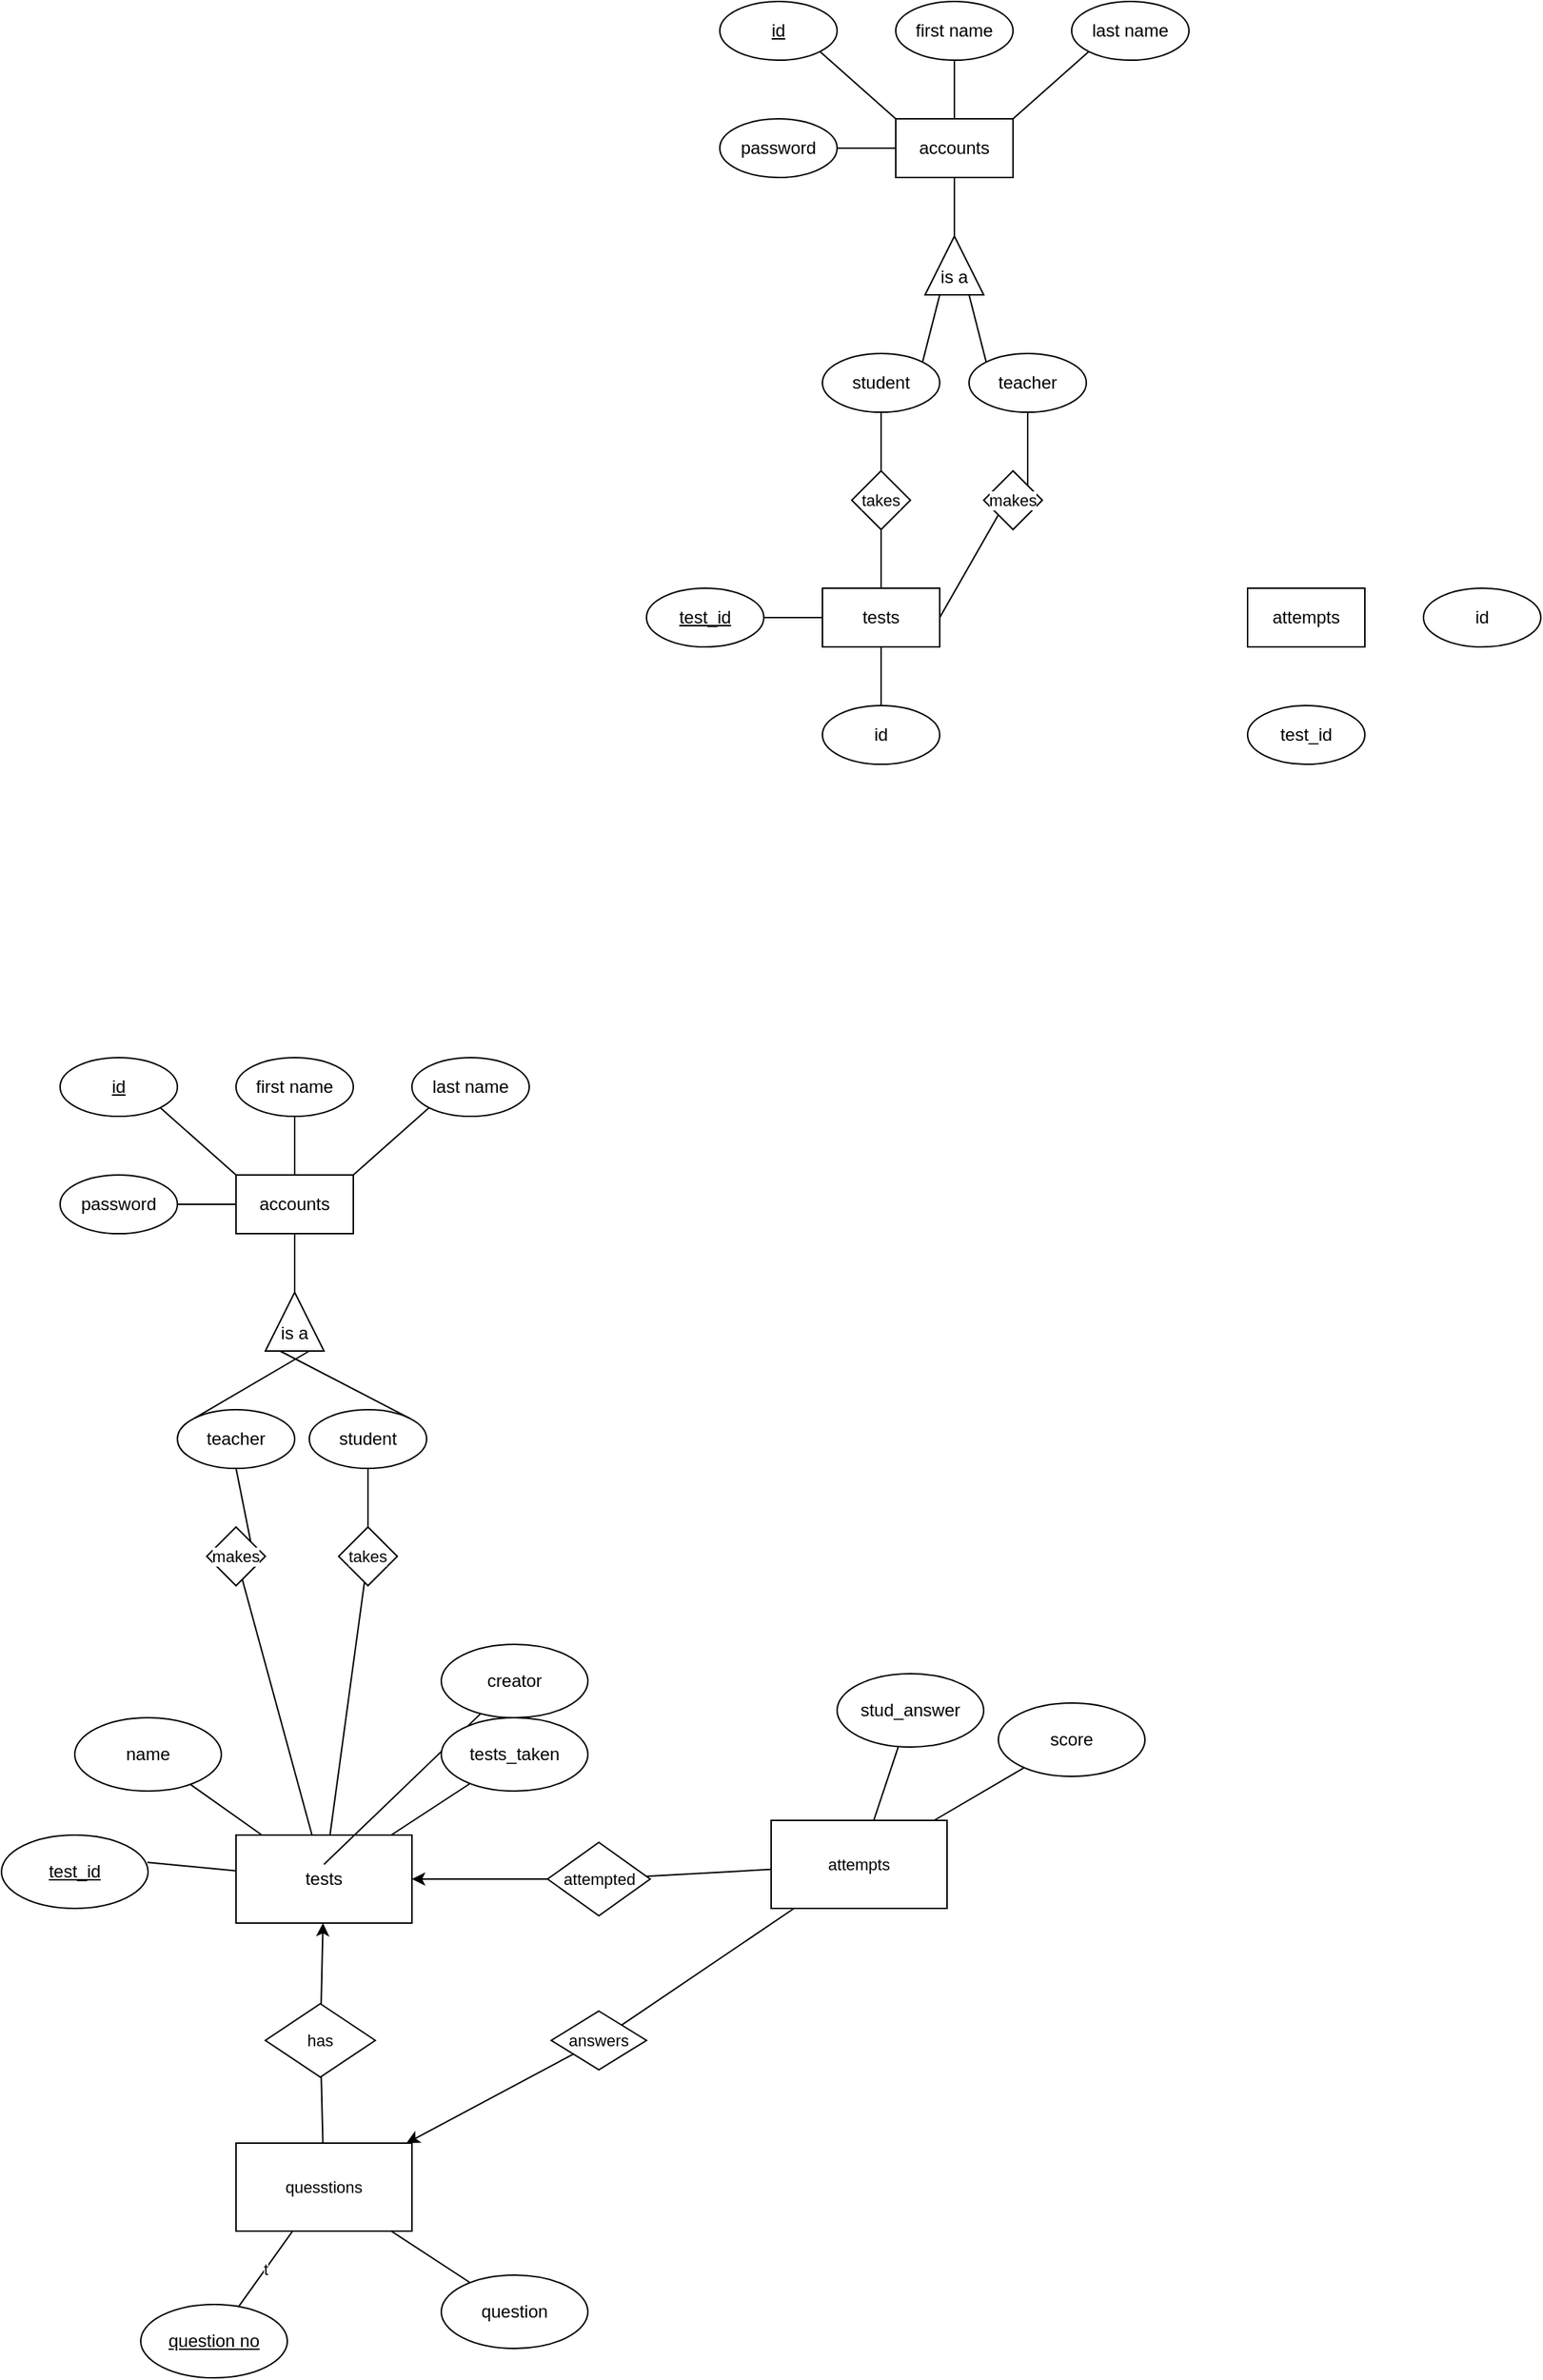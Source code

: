<mxfile>
    <diagram name="Page-1" id="jqU9jxVEnXfVnfZuGpku">
        <mxGraphModel dx="1561" dy="897" grid="1" gridSize="10" guides="1" tooltips="1" connect="1" arrows="1" fold="1" page="1" pageScale="1" pageWidth="850" pageHeight="1100" math="0" shadow="0">
            <root>
                <mxCell id="0"/>
                <mxCell id="1" parent="0"/>
                <mxCell id="iJpix580n_bBGXiEm7MX-1" value="accounts" style="rounded=0;whiteSpace=wrap;html=1;" parent="1" vertex="1">
                    <mxGeometry x="200" y="120" width="80" height="40" as="geometry"/>
                </mxCell>
                <mxCell id="iJpix580n_bBGXiEm7MX-2" value="&lt;u&gt;id&lt;/u&gt;" style="ellipse;whiteSpace=wrap;html=1;" parent="1" vertex="1">
                    <mxGeometry x="80" y="40" width="80" height="40" as="geometry"/>
                </mxCell>
                <mxCell id="iJpix580n_bBGXiEm7MX-3" value="first name" style="ellipse;whiteSpace=wrap;html=1;" parent="1" vertex="1">
                    <mxGeometry x="200" y="40" width="80" height="40" as="geometry"/>
                </mxCell>
                <mxCell id="iJpix580n_bBGXiEm7MX-4" value="last name" style="ellipse;whiteSpace=wrap;html=1;" parent="1" vertex="1">
                    <mxGeometry x="320" y="40" width="80" height="40" as="geometry"/>
                </mxCell>
                <mxCell id="iJpix580n_bBGXiEm7MX-5" value="password" style="ellipse;whiteSpace=wrap;html=1;" parent="1" vertex="1">
                    <mxGeometry x="80" y="120" width="80" height="40" as="geometry"/>
                </mxCell>
                <mxCell id="iJpix580n_bBGXiEm7MX-7" value="" style="endArrow=none;html=1;rounded=0;exitX=1;exitY=0.5;exitDx=0;exitDy=0;entryX=0;entryY=0.5;entryDx=0;entryDy=0;" parent="1" source="iJpix580n_bBGXiEm7MX-5" target="iJpix580n_bBGXiEm7MX-1" edge="1">
                    <mxGeometry width="50" height="50" relative="1" as="geometry">
                        <mxPoint x="180" y="240" as="sourcePoint"/>
                        <mxPoint x="230" y="190" as="targetPoint"/>
                    </mxGeometry>
                </mxCell>
                <mxCell id="iJpix580n_bBGXiEm7MX-9" value="" style="endArrow=none;html=1;rounded=0;entryX=0.5;entryY=1;entryDx=0;entryDy=0;" parent="1" target="iJpix580n_bBGXiEm7MX-1" edge="1">
                    <mxGeometry width="50" height="50" relative="1" as="geometry">
                        <mxPoint x="240" y="200" as="sourcePoint"/>
                        <mxPoint x="140" y="160" as="targetPoint"/>
                    </mxGeometry>
                </mxCell>
                <mxCell id="iJpix580n_bBGXiEm7MX-10" value="" style="endArrow=none;html=1;rounded=0;entryX=1;entryY=1;entryDx=0;entryDy=0;exitX=0;exitY=0;exitDx=0;exitDy=0;" parent="1" source="iJpix580n_bBGXiEm7MX-1" target="iJpix580n_bBGXiEm7MX-2" edge="1">
                    <mxGeometry width="50" height="50" relative="1" as="geometry">
                        <mxPoint x="130" y="140" as="sourcePoint"/>
                        <mxPoint x="180" y="90" as="targetPoint"/>
                    </mxGeometry>
                </mxCell>
                <mxCell id="iJpix580n_bBGXiEm7MX-11" value="" style="endArrow=none;html=1;rounded=0;entryX=0.5;entryY=1;entryDx=0;entryDy=0;exitX=0.5;exitY=0;exitDx=0;exitDy=0;" parent="1" source="iJpix580n_bBGXiEm7MX-1" target="iJpix580n_bBGXiEm7MX-3" edge="1">
                    <mxGeometry width="50" height="50" relative="1" as="geometry">
                        <mxPoint x="200" y="240" as="sourcePoint"/>
                        <mxPoint x="250" y="190" as="targetPoint"/>
                    </mxGeometry>
                </mxCell>
                <mxCell id="iJpix580n_bBGXiEm7MX-12" value="" style="endArrow=none;html=1;rounded=0;entryX=0;entryY=1;entryDx=0;entryDy=0;exitX=1;exitY=0;exitDx=0;exitDy=0;" parent="1" source="iJpix580n_bBGXiEm7MX-1" target="iJpix580n_bBGXiEm7MX-4" edge="1">
                    <mxGeometry width="50" height="50" relative="1" as="geometry">
                        <mxPoint x="310" y="180" as="sourcePoint"/>
                        <mxPoint x="360" y="130" as="targetPoint"/>
                    </mxGeometry>
                </mxCell>
                <mxCell id="iJpix580n_bBGXiEm7MX-13" value="tests" style="rounded=0;whiteSpace=wrap;html=1;" parent="1" vertex="1">
                    <mxGeometry x="150" y="440" width="80" height="40" as="geometry"/>
                </mxCell>
                <mxCell id="iJpix580n_bBGXiEm7MX-22" style="edgeStyle=orthogonalEdgeStyle;rounded=0;orthogonalLoop=1;jettySize=auto;html=1;exitX=1;exitY=0.5;exitDx=0;exitDy=0;endArrow=none;startFill=0;" parent="1" source="iJpix580n_bBGXiEm7MX-14" target="iJpix580n_bBGXiEm7MX-13" edge="1">
                    <mxGeometry relative="1" as="geometry"/>
                </mxCell>
                <mxCell id="iJpix580n_bBGXiEm7MX-14" value="&lt;u&gt;test_id&lt;/u&gt;" style="ellipse;whiteSpace=wrap;html=1;" parent="1" vertex="1">
                    <mxGeometry x="30" y="440" width="80" height="40" as="geometry"/>
                </mxCell>
                <mxCell id="iJpix580n_bBGXiEm7MX-23" style="edgeStyle=orthogonalEdgeStyle;shape=connector;rounded=0;orthogonalLoop=1;jettySize=auto;html=1;exitX=0.5;exitY=0;exitDx=0;exitDy=0;entryX=0.5;entryY=1;entryDx=0;entryDy=0;strokeColor=default;align=center;verticalAlign=middle;fontFamily=Helvetica;fontSize=11;fontColor=default;labelBackgroundColor=default;startFill=0;endArrow=none;" parent="1" source="iJpix580n_bBGXiEm7MX-15" target="iJpix580n_bBGXiEm7MX-13" edge="1">
                    <mxGeometry relative="1" as="geometry"/>
                </mxCell>
                <mxCell id="iJpix580n_bBGXiEm7MX-15" value="id" style="ellipse;whiteSpace=wrap;html=1;" parent="1" vertex="1">
                    <mxGeometry x="150" y="520" width="80" height="40" as="geometry"/>
                </mxCell>
                <mxCell id="iJpix580n_bBGXiEm7MX-16" value="&lt;div&gt;&lt;br&gt;&lt;/div&gt;is a" style="triangle;whiteSpace=wrap;html=1;direction=north;" parent="1" vertex="1">
                    <mxGeometry x="220" y="200" width="40" height="40" as="geometry"/>
                </mxCell>
                <mxCell id="iJpix580n_bBGXiEm7MX-17" value="student" style="ellipse;whiteSpace=wrap;html=1;" parent="1" vertex="1">
                    <mxGeometry x="150" y="280" width="80" height="40" as="geometry"/>
                </mxCell>
                <mxCell id="iJpix580n_bBGXiEm7MX-19" value="teacher" style="ellipse;whiteSpace=wrap;html=1;" parent="1" vertex="1">
                    <mxGeometry x="250" y="280" width="80" height="40" as="geometry"/>
                </mxCell>
                <mxCell id="iJpix580n_bBGXiEm7MX-20" value="" style="endArrow=none;html=1;rounded=0;entryX=0;entryY=0.25;entryDx=0;entryDy=0;exitX=1;exitY=0;exitDx=0;exitDy=0;" parent="1" source="iJpix580n_bBGXiEm7MX-17" target="iJpix580n_bBGXiEm7MX-16" edge="1">
                    <mxGeometry width="50" height="50" relative="1" as="geometry">
                        <mxPoint x="130" y="290" as="sourcePoint"/>
                        <mxPoint x="180" y="240" as="targetPoint"/>
                    </mxGeometry>
                </mxCell>
                <mxCell id="iJpix580n_bBGXiEm7MX-21" value="" style="endArrow=none;html=1;rounded=0;entryX=0;entryY=0.75;entryDx=0;entryDy=0;exitX=0;exitY=0;exitDx=0;exitDy=0;" parent="1" source="iJpix580n_bBGXiEm7MX-19" target="iJpix580n_bBGXiEm7MX-16" edge="1">
                    <mxGeometry width="50" height="50" relative="1" as="geometry">
                        <mxPoint x="190" y="390" as="sourcePoint"/>
                        <mxPoint x="240" y="340" as="targetPoint"/>
                    </mxGeometry>
                </mxCell>
                <mxCell id="iJpix580n_bBGXiEm7MX-25" style="edgeStyle=orthogonalEdgeStyle;shape=connector;rounded=0;orthogonalLoop=1;jettySize=auto;html=1;exitX=0.5;exitY=0;exitDx=0;exitDy=0;entryX=0.5;entryY=1;entryDx=0;entryDy=0;strokeColor=default;align=center;verticalAlign=middle;fontFamily=Helvetica;fontSize=11;fontColor=default;labelBackgroundColor=default;startFill=0;endArrow=none;" parent="1" source="iJpix580n_bBGXiEm7MX-24" target="iJpix580n_bBGXiEm7MX-17" edge="1">
                    <mxGeometry relative="1" as="geometry"/>
                </mxCell>
                <mxCell id="iJpix580n_bBGXiEm7MX-26" style="edgeStyle=orthogonalEdgeStyle;shape=connector;rounded=0;orthogonalLoop=1;jettySize=auto;html=1;exitX=0.5;exitY=1;exitDx=0;exitDy=0;entryX=0.5;entryY=0;entryDx=0;entryDy=0;strokeColor=default;align=center;verticalAlign=middle;fontFamily=Helvetica;fontSize=11;fontColor=default;labelBackgroundColor=default;startFill=0;endArrow=none;" parent="1" source="iJpix580n_bBGXiEm7MX-24" target="iJpix580n_bBGXiEm7MX-13" edge="1">
                    <mxGeometry relative="1" as="geometry"/>
                </mxCell>
                <mxCell id="iJpix580n_bBGXiEm7MX-24" value="takes" style="rhombus;whiteSpace=wrap;html=1;fontFamily=Helvetica;fontSize=11;fontColor=default;labelBackgroundColor=default;" parent="1" vertex="1">
                    <mxGeometry x="170" y="360" width="40" height="40" as="geometry"/>
                </mxCell>
                <mxCell id="iJpix580n_bBGXiEm7MX-27" value="makes" style="rhombus;whiteSpace=wrap;html=1;fontFamily=Helvetica;fontSize=11;fontColor=default;labelBackgroundColor=default;" parent="1" vertex="1">
                    <mxGeometry x="260" y="360" width="40" height="40" as="geometry"/>
                </mxCell>
                <mxCell id="iJpix580n_bBGXiEm7MX-35" value="" style="endArrow=none;html=1;rounded=0;strokeColor=default;align=center;verticalAlign=middle;fontFamily=Helvetica;fontSize=11;fontColor=default;labelBackgroundColor=default;entryX=0.5;entryY=1;entryDx=0;entryDy=0;exitX=1;exitY=0;exitDx=0;exitDy=0;" parent="1" source="iJpix580n_bBGXiEm7MX-27" target="iJpix580n_bBGXiEm7MX-19" edge="1">
                    <mxGeometry width="50" height="50" relative="1" as="geometry">
                        <mxPoint x="330" y="380" as="sourcePoint"/>
                        <mxPoint x="380" y="330" as="targetPoint"/>
                    </mxGeometry>
                </mxCell>
                <mxCell id="iJpix580n_bBGXiEm7MX-36" value="" style="endArrow=none;html=1;rounded=0;strokeColor=default;align=center;verticalAlign=middle;fontFamily=Helvetica;fontSize=11;fontColor=default;labelBackgroundColor=default;entryX=0;entryY=1;entryDx=0;entryDy=0;exitX=1;exitY=0.5;exitDx=0;exitDy=0;" parent="1" source="iJpix580n_bBGXiEm7MX-13" target="iJpix580n_bBGXiEm7MX-27" edge="1">
                    <mxGeometry width="50" height="50" relative="1" as="geometry">
                        <mxPoint x="290" y="470" as="sourcePoint"/>
                        <mxPoint x="340" y="420" as="targetPoint"/>
                    </mxGeometry>
                </mxCell>
                <mxCell id="iJpix580n_bBGXiEm7MX-37" value="attempts" style="rounded=0;whiteSpace=wrap;html=1;" parent="1" vertex="1">
                    <mxGeometry x="440" y="440" width="80" height="40" as="geometry"/>
                </mxCell>
                <mxCell id="iJpix580n_bBGXiEm7MX-38" value="test_id" style="ellipse;whiteSpace=wrap;html=1;" parent="1" vertex="1">
                    <mxGeometry x="440" y="520" width="80" height="40" as="geometry"/>
                </mxCell>
                <mxCell id="iJpix580n_bBGXiEm7MX-39" value="id" style="ellipse;whiteSpace=wrap;html=1;" parent="1" vertex="1">
                    <mxGeometry x="560" y="440" width="80" height="40" as="geometry"/>
                </mxCell>
                <mxCell id="2" value="tests" style="rounded=0;whiteSpace=wrap;html=1;" vertex="1" parent="1">
                    <mxGeometry x="-250" y="1290" width="120" height="60" as="geometry"/>
                </mxCell>
                <mxCell id="4" style="edgeStyle=none;html=1;endArrow=none;endFill=0;" edge="1" parent="1" target="2">
                    <mxGeometry relative="1" as="geometry">
                        <mxPoint x="-310.521" y="1308.598" as="sourcePoint"/>
                    </mxGeometry>
                </mxCell>
                <mxCell id="3" value="&lt;u&gt;test_id&lt;/u&gt;" style="ellipse;whiteSpace=wrap;html=1;" vertex="1" parent="1">
                    <mxGeometry x="-410" y="1290" width="100" height="50" as="geometry"/>
                </mxCell>
                <mxCell id="6" style="edgeStyle=none;shape=connector;rounded=1;html=1;strokeColor=default;align=center;verticalAlign=middle;fontFamily=Helvetica;fontSize=11;fontColor=default;labelBackgroundColor=default;endArrow=none;endFill=0;" edge="1" parent="1" source="5" target="2">
                    <mxGeometry relative="1" as="geometry"/>
                </mxCell>
                <mxCell id="5" value="name" style="ellipse;whiteSpace=wrap;html=1;" vertex="1" parent="1">
                    <mxGeometry x="-360" y="1210" width="100" height="50" as="geometry"/>
                </mxCell>
                <mxCell id="9" style="edgeStyle=none;shape=connector;rounded=1;html=1;strokeColor=default;align=center;verticalAlign=middle;fontFamily=Helvetica;fontSize=11;fontColor=default;labelBackgroundColor=default;endArrow=none;endFill=0;" edge="1" parent="1" source="8">
                    <mxGeometry relative="1" as="geometry">
                        <mxPoint x="-190" y="1310" as="targetPoint"/>
                    </mxGeometry>
                </mxCell>
                <mxCell id="8" value="creator" style="ellipse;whiteSpace=wrap;html=1;" vertex="1" parent="1">
                    <mxGeometry x="-110" y="1160" width="100" height="50" as="geometry"/>
                </mxCell>
                <mxCell id="11" style="edgeStyle=none;shape=connector;rounded=1;html=1;strokeColor=default;align=center;verticalAlign=middle;fontFamily=Helvetica;fontSize=11;fontColor=default;labelBackgroundColor=default;endArrow=none;endFill=0;" edge="1" parent="1" source="10" target="2">
                    <mxGeometry relative="1" as="geometry"/>
                </mxCell>
                <mxCell id="10" value="tests_taken" style="ellipse;whiteSpace=wrap;html=1;" vertex="1" parent="1">
                    <mxGeometry x="-110" y="1210" width="100" height="50" as="geometry"/>
                </mxCell>
                <mxCell id="15" style="edgeStyle=none;shape=connector;rounded=1;html=1;strokeColor=default;align=center;verticalAlign=middle;fontFamily=Helvetica;fontSize=11;fontColor=default;labelBackgroundColor=default;endArrow=classic;endFill=1;" edge="1" parent="1" source="14" target="2">
                    <mxGeometry relative="1" as="geometry"/>
                </mxCell>
                <mxCell id="17" style="edgeStyle=none;shape=connector;rounded=1;html=1;strokeColor=default;align=center;verticalAlign=middle;fontFamily=Helvetica;fontSize=11;fontColor=default;labelBackgroundColor=default;endArrow=none;endFill=0;" edge="1" parent="1" source="14" target="16">
                    <mxGeometry relative="1" as="geometry"/>
                </mxCell>
                <mxCell id="14" value="has" style="rhombus;whiteSpace=wrap;html=1;fontFamily=Helvetica;fontSize=11;fontColor=default;labelBackgroundColor=default;" vertex="1" parent="1">
                    <mxGeometry x="-230" y="1405" width="75" height="50" as="geometry"/>
                </mxCell>
                <mxCell id="16" value="quesstions" style="rounded=0;whiteSpace=wrap;html=1;fontFamily=Helvetica;fontSize=11;fontColor=default;labelBackgroundColor=default;" vertex="1" parent="1">
                    <mxGeometry x="-250" y="1500" width="120" height="60" as="geometry"/>
                </mxCell>
                <mxCell id="19" style="edgeStyle=none;shape=connector;rounded=1;html=1;strokeColor=default;align=center;verticalAlign=middle;fontFamily=Helvetica;fontSize=11;fontColor=default;labelBackgroundColor=default;endArrow=none;endFill=0;" edge="1" parent="1" source="18" target="16">
                    <mxGeometry relative="1" as="geometry"/>
                </mxCell>
                <mxCell id="18" value="question" style="ellipse;whiteSpace=wrap;html=1;" vertex="1" parent="1">
                    <mxGeometry x="-110" y="1590" width="100" height="50" as="geometry"/>
                </mxCell>
                <mxCell id="22" value="t" style="edgeStyle=none;shape=connector;rounded=1;html=1;strokeColor=default;align=center;verticalAlign=middle;fontFamily=Helvetica;fontSize=11;fontColor=default;labelBackgroundColor=default;endArrow=none;endFill=0;" edge="1" parent="1" source="21" target="16">
                    <mxGeometry relative="1" as="geometry"/>
                </mxCell>
                <mxCell id="21" value="&lt;u&gt;question no&lt;/u&gt;" style="ellipse;whiteSpace=wrap;html=1;" vertex="1" parent="1">
                    <mxGeometry x="-315" y="1610" width="100" height="50" as="geometry"/>
                </mxCell>
                <mxCell id="24" value="attempts" style="rounded=0;whiteSpace=wrap;html=1;fontFamily=Helvetica;fontSize=11;fontColor=default;labelBackgroundColor=default;" vertex="1" parent="1">
                    <mxGeometry x="115" y="1280" width="120" height="60" as="geometry"/>
                </mxCell>
                <mxCell id="26" style="edgeStyle=none;shape=connector;rounded=1;html=1;strokeColor=default;align=center;verticalAlign=middle;fontFamily=Helvetica;fontSize=11;fontColor=default;labelBackgroundColor=default;endArrow=none;endFill=0;" edge="1" parent="1" source="25" target="24">
                    <mxGeometry relative="1" as="geometry"/>
                </mxCell>
                <mxCell id="27" style="edgeStyle=none;shape=connector;rounded=1;html=1;strokeColor=default;align=center;verticalAlign=middle;fontFamily=Helvetica;fontSize=11;fontColor=default;labelBackgroundColor=default;endArrow=classic;endFill=1;" edge="1" parent="1" source="25" target="2">
                    <mxGeometry relative="1" as="geometry"/>
                </mxCell>
                <mxCell id="25" value="attempted" style="rhombus;whiteSpace=wrap;html=1;fontFamily=Helvetica;fontSize=11;fontColor=default;labelBackgroundColor=default;" vertex="1" parent="1">
                    <mxGeometry x="-37.5" y="1295" width="70" height="50" as="geometry"/>
                </mxCell>
                <mxCell id="30" style="edgeStyle=none;shape=connector;rounded=1;html=1;strokeColor=default;align=center;verticalAlign=middle;fontFamily=Helvetica;fontSize=11;fontColor=default;labelBackgroundColor=default;endArrow=none;endFill=0;" edge="1" parent="1" source="29" target="24">
                    <mxGeometry relative="1" as="geometry"/>
                </mxCell>
                <mxCell id="29" value="score" style="ellipse;whiteSpace=wrap;html=1;" vertex="1" parent="1">
                    <mxGeometry x="270" y="1200" width="100" height="50" as="geometry"/>
                </mxCell>
                <mxCell id="33" style="edgeStyle=none;shape=connector;rounded=1;html=1;strokeColor=default;align=center;verticalAlign=middle;fontFamily=Helvetica;fontSize=11;fontColor=default;labelBackgroundColor=default;endArrow=none;endFill=0;" edge="1" parent="1" source="32" target="24">
                    <mxGeometry relative="1" as="geometry"/>
                </mxCell>
                <mxCell id="34" style="edgeStyle=none;shape=connector;rounded=1;html=1;strokeColor=default;align=center;verticalAlign=middle;fontFamily=Helvetica;fontSize=11;fontColor=default;labelBackgroundColor=default;endArrow=classic;endFill=1;" edge="1" parent="1" source="32" target="16">
                    <mxGeometry relative="1" as="geometry"/>
                </mxCell>
                <mxCell id="32" value="answers" style="rhombus;whiteSpace=wrap;html=1;fontFamily=Helvetica;fontSize=11;fontColor=default;labelBackgroundColor=default;" vertex="1" parent="1">
                    <mxGeometry x="-35" y="1410" width="65" height="40" as="geometry"/>
                </mxCell>
                <mxCell id="55" value="accounts" style="rounded=0;whiteSpace=wrap;html=1;" vertex="1" parent="1">
                    <mxGeometry x="-250" y="840" width="80" height="40" as="geometry"/>
                </mxCell>
                <mxCell id="56" value="&lt;u&gt;id&lt;/u&gt;" style="ellipse;whiteSpace=wrap;html=1;" vertex="1" parent="1">
                    <mxGeometry x="-370" y="760" width="80" height="40" as="geometry"/>
                </mxCell>
                <mxCell id="57" value="first name" style="ellipse;whiteSpace=wrap;html=1;" vertex="1" parent="1">
                    <mxGeometry x="-250" y="760" width="80" height="40" as="geometry"/>
                </mxCell>
                <mxCell id="58" value="last name" style="ellipse;whiteSpace=wrap;html=1;" vertex="1" parent="1">
                    <mxGeometry x="-130" y="760" width="80" height="40" as="geometry"/>
                </mxCell>
                <mxCell id="59" value="password" style="ellipse;whiteSpace=wrap;html=1;" vertex="1" parent="1">
                    <mxGeometry x="-370" y="840" width="80" height="40" as="geometry"/>
                </mxCell>
                <mxCell id="60" value="" style="endArrow=none;html=1;rounded=0;exitX=1;exitY=0.5;exitDx=0;exitDy=0;entryX=0;entryY=0.5;entryDx=0;entryDy=0;" edge="1" parent="1" source="59" target="55">
                    <mxGeometry width="50" height="50" relative="1" as="geometry">
                        <mxPoint x="-270" y="960" as="sourcePoint"/>
                        <mxPoint x="-220" y="910" as="targetPoint"/>
                    </mxGeometry>
                </mxCell>
                <mxCell id="61" value="" style="endArrow=none;html=1;rounded=0;entryX=0.5;entryY=1;entryDx=0;entryDy=0;" edge="1" parent="1" target="55">
                    <mxGeometry width="50" height="50" relative="1" as="geometry">
                        <mxPoint x="-210" y="920" as="sourcePoint"/>
                        <mxPoint x="-310" y="880" as="targetPoint"/>
                    </mxGeometry>
                </mxCell>
                <mxCell id="62" value="" style="endArrow=none;html=1;rounded=0;entryX=1;entryY=1;entryDx=0;entryDy=0;exitX=0;exitY=0;exitDx=0;exitDy=0;" edge="1" parent="1" source="55" target="56">
                    <mxGeometry width="50" height="50" relative="1" as="geometry">
                        <mxPoint x="-320" y="860" as="sourcePoint"/>
                        <mxPoint x="-270" y="810" as="targetPoint"/>
                    </mxGeometry>
                </mxCell>
                <mxCell id="63" value="" style="endArrow=none;html=1;rounded=0;entryX=0.5;entryY=1;entryDx=0;entryDy=0;" edge="1" parent="1" source="55" target="57">
                    <mxGeometry width="50" height="50" relative="1" as="geometry">
                        <mxPoint x="-250" y="960" as="sourcePoint"/>
                        <mxPoint x="-200" y="910" as="targetPoint"/>
                    </mxGeometry>
                </mxCell>
                <mxCell id="64" value="" style="endArrow=none;html=1;rounded=0;entryX=0;entryY=1;entryDx=0;entryDy=0;exitX=1;exitY=0;exitDx=0;exitDy=0;" edge="1" parent="1" source="55" target="58">
                    <mxGeometry width="50" height="50" relative="1" as="geometry">
                        <mxPoint x="-140" y="900" as="sourcePoint"/>
                        <mxPoint x="-90" y="850" as="targetPoint"/>
                    </mxGeometry>
                </mxCell>
                <mxCell id="65" value="&lt;div&gt;&lt;br&gt;&lt;/div&gt;is a" style="triangle;whiteSpace=wrap;html=1;direction=north;" vertex="1" parent="1">
                    <mxGeometry x="-230" y="920" width="40" height="40" as="geometry"/>
                </mxCell>
                <mxCell id="66" value="student" style="ellipse;whiteSpace=wrap;html=1;" vertex="1" parent="1">
                    <mxGeometry x="-200" y="1000" width="80" height="40" as="geometry"/>
                </mxCell>
                <mxCell id="67" value="teacher" style="ellipse;whiteSpace=wrap;html=1;" vertex="1" parent="1">
                    <mxGeometry x="-290" y="1000" width="80" height="40" as="geometry"/>
                </mxCell>
                <mxCell id="68" value="" style="endArrow=none;html=1;rounded=0;entryX=0;entryY=0.25;entryDx=0;entryDy=0;exitX=1;exitY=0;exitDx=0;exitDy=0;" edge="1" parent="1" source="66" target="65">
                    <mxGeometry width="50" height="50" relative="1" as="geometry">
                        <mxPoint x="-320" y="1010" as="sourcePoint"/>
                        <mxPoint x="-270" y="960" as="targetPoint"/>
                    </mxGeometry>
                </mxCell>
                <mxCell id="69" value="" style="endArrow=none;html=1;rounded=0;entryX=0;entryY=0.75;entryDx=0;entryDy=0;exitX=0;exitY=0;exitDx=0;exitDy=0;" edge="1" parent="1" source="67" target="65">
                    <mxGeometry width="50" height="50" relative="1" as="geometry">
                        <mxPoint x="-260" y="1110" as="sourcePoint"/>
                        <mxPoint x="-210" y="1060" as="targetPoint"/>
                    </mxGeometry>
                </mxCell>
                <mxCell id="70" style="edgeStyle=orthogonalEdgeStyle;shape=connector;rounded=0;orthogonalLoop=1;jettySize=auto;html=1;exitX=0.5;exitY=0;exitDx=0;exitDy=0;entryX=0.5;entryY=1;entryDx=0;entryDy=0;strokeColor=default;align=center;verticalAlign=middle;fontFamily=Helvetica;fontSize=11;fontColor=default;labelBackgroundColor=default;startFill=0;endArrow=none;" edge="1" parent="1" source="71" target="66">
                    <mxGeometry relative="1" as="geometry"/>
                </mxCell>
                <mxCell id="76" style="edgeStyle=none;shape=connector;rounded=1;html=1;strokeColor=default;align=center;verticalAlign=middle;fontFamily=Helvetica;fontSize=11;fontColor=default;labelBackgroundColor=default;endArrow=none;endFill=0;" edge="1" parent="1" source="71" target="2">
                    <mxGeometry relative="1" as="geometry"/>
                </mxCell>
                <mxCell id="71" value="takes" style="rhombus;whiteSpace=wrap;html=1;fontFamily=Helvetica;fontSize=11;fontColor=default;labelBackgroundColor=default;" vertex="1" parent="1">
                    <mxGeometry x="-180" y="1080" width="40" height="40" as="geometry"/>
                </mxCell>
                <mxCell id="75" style="edgeStyle=none;shape=connector;rounded=1;html=1;strokeColor=default;align=center;verticalAlign=middle;fontFamily=Helvetica;fontSize=11;fontColor=default;labelBackgroundColor=default;endArrow=none;endFill=0;" edge="1" parent="1" source="72" target="2">
                    <mxGeometry relative="1" as="geometry"/>
                </mxCell>
                <mxCell id="72" value="makes" style="rhombus;whiteSpace=wrap;html=1;fontFamily=Helvetica;fontSize=11;fontColor=default;labelBackgroundColor=default;" vertex="1" parent="1">
                    <mxGeometry x="-270" y="1080" width="40" height="40" as="geometry"/>
                </mxCell>
                <mxCell id="73" value="" style="endArrow=none;html=1;rounded=0;strokeColor=default;align=center;verticalAlign=middle;fontFamily=Helvetica;fontSize=11;fontColor=default;labelBackgroundColor=default;entryX=0.5;entryY=1;entryDx=0;entryDy=0;exitX=1;exitY=0;exitDx=0;exitDy=0;" edge="1" parent="1" source="72" target="67">
                    <mxGeometry width="50" height="50" relative="1" as="geometry">
                        <mxPoint x="-120" y="1100" as="sourcePoint"/>
                        <mxPoint x="-70" y="1050" as="targetPoint"/>
                    </mxGeometry>
                </mxCell>
                <mxCell id="79" style="edgeStyle=none;shape=connector;rounded=1;html=1;strokeColor=default;align=center;verticalAlign=middle;fontFamily=Helvetica;fontSize=11;fontColor=default;labelBackgroundColor=default;endArrow=none;endFill=0;" edge="1" parent="1" source="78" target="24">
                    <mxGeometry relative="1" as="geometry"/>
                </mxCell>
                <mxCell id="78" value="stud_answer" style="ellipse;whiteSpace=wrap;html=1;" vertex="1" parent="1">
                    <mxGeometry x="160" y="1180" width="100" height="50" as="geometry"/>
                </mxCell>
            </root>
        </mxGraphModel>
    </diagram>
</mxfile>